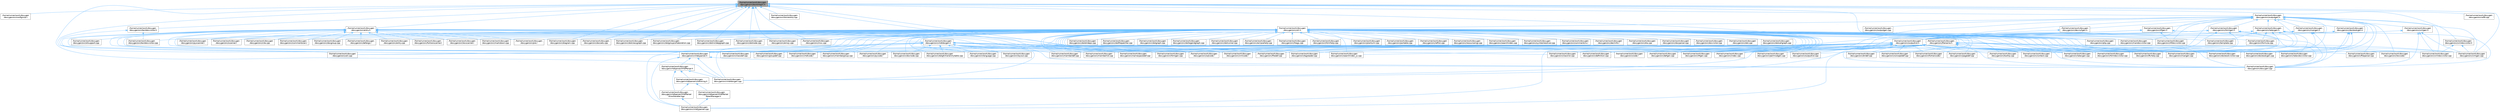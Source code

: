 digraph "/home/runner/work/doxygen/doxygen/src/textstream.h"
{
 // INTERACTIVE_SVG=YES
 // LATEX_PDF_SIZE
  bgcolor="transparent";
  edge [fontname=Helvetica,fontsize=10,labelfontname=Helvetica,labelfontsize=10];
  node [fontname=Helvetica,fontsize=10,shape=box,height=0.2,width=0.4];
  Node1 [label="/home/runner/work/doxygen\l/doxygen/src/textstream.h",height=0.2,width=0.4,color="gray40", fillcolor="grey60", style="filled", fontcolor="black",tooltip=" "];
  Node1 -> Node2 [dir="back",color="steelblue1",style="solid"];
  Node2 [label="/home/runner/work/doxygen\l/doxygen/src/configimpl.l",height=0.2,width=0.4,color="grey40", fillcolor="white", style="filled",URL="$d9/de3/configimpl_8l.html",tooltip=" "];
  Node1 -> Node3 [dir="back",color="steelblue1",style="solid"];
  Node3 [label="/home/runner/work/doxygen\l/doxygen/src/defgen.cpp",height=0.2,width=0.4,color="grey40", fillcolor="white", style="filled",URL="$d3/d17/defgen_8cpp.html",tooltip=" "];
  Node1 -> Node4 [dir="back",color="steelblue1",style="solid"];
  Node4 [label="/home/runner/work/doxygen\l/doxygen/src/diagram.cpp",height=0.2,width=0.4,color="grey40", fillcolor="white", style="filled",URL="$da/d0d/diagram_8cpp.html",tooltip=" "];
  Node1 -> Node5 [dir="back",color="steelblue1",style="solid"];
  Node5 [label="/home/runner/work/doxygen\l/doxygen/src/docsets.cpp",height=0.2,width=0.4,color="grey40", fillcolor="white", style="filled",URL="$d7/d8f/docsets_8cpp.html",tooltip=" "];
  Node1 -> Node6 [dir="back",color="steelblue1",style="solid"];
  Node6 [label="/home/runner/work/doxygen\l/doxygen/src/dotclassgraph.cpp",height=0.2,width=0.4,color="grey40", fillcolor="white", style="filled",URL="$d4/dcd/dotclassgraph_8cpp.html",tooltip=" "];
  Node1 -> Node7 [dir="back",color="steelblue1",style="solid"];
  Node7 [label="/home/runner/work/doxygen\l/doxygen/src/dotgroupcollaboration.cpp",height=0.2,width=0.4,color="grey40", fillcolor="white", style="filled",URL="$d1/d86/dotgroupcollaboration_8cpp.html",tooltip=" "];
  Node1 -> Node8 [dir="back",color="steelblue1",style="solid"];
  Node8 [label="/home/runner/work/doxygen\l/doxygen/src/dotincldepgraph.cpp",height=0.2,width=0.4,color="grey40", fillcolor="white", style="filled",URL="$da/d57/dotincldepgraph_8cpp.html",tooltip=" "];
  Node1 -> Node9 [dir="back",color="steelblue1",style="solid"];
  Node9 [label="/home/runner/work/doxygen\l/doxygen/src/dotnode.cpp",height=0.2,width=0.4,color="grey40", fillcolor="white", style="filled",URL="$df/d58/dotnode_8cpp.html",tooltip=" "];
  Node1 -> Node10 [dir="back",color="steelblue1",style="solid"];
  Node10 [label="/home/runner/work/doxygen\l/doxygen/src/emoji.cpp",height=0.2,width=0.4,color="grey40", fillcolor="white", style="filled",URL="$d2/d38/emoji_8cpp.html",tooltip=" "];
  Node1 -> Node11 [dir="back",color="steelblue1",style="solid"];
  Node11 [label="/home/runner/work/doxygen\l/doxygen/src/entry.h",height=0.2,width=0.4,color="grey40", fillcolor="white", style="filled",URL="$d1/dc6/entry_8h.html",tooltip=" "];
  Node11 -> Node12 [dir="back",color="steelblue1",style="solid"];
  Node12 [label="/home/runner/work/doxygen\l/doxygen/src/cite.cpp",height=0.2,width=0.4,color="grey40", fillcolor="white", style="filled",URL="$d5/d0b/cite_8cpp.html",tooltip=" "];
  Node11 -> Node13 [dir="back",color="steelblue1",style="solid"];
  Node13 [label="/home/runner/work/doxygen\l/doxygen/src/classdef.cpp",height=0.2,width=0.4,color="grey40", fillcolor="white", style="filled",URL="$de/d89/classdef_8cpp.html",tooltip=" "];
  Node11 -> Node14 [dir="back",color="steelblue1",style="solid"];
  Node14 [label="/home/runner/work/doxygen\l/doxygen/src/code.l",height=0.2,width=0.4,color="grey40", fillcolor="white", style="filled",URL="$da/d1f/code_8l.html",tooltip=" "];
  Node11 -> Node15 [dir="back",color="steelblue1",style="solid"];
  Node15 [label="/home/runner/work/doxygen\l/doxygen/src/commentscan.l",height=0.2,width=0.4,color="grey40", fillcolor="white", style="filled",URL="$d7/d5f/commentscan_8l.html",tooltip=" "];
  Node11 -> Node16 [dir="back",color="steelblue1",style="solid"];
  Node16 [label="/home/runner/work/doxygen\l/doxygen/src/defargs.l",height=0.2,width=0.4,color="grey40", fillcolor="white", style="filled",URL="$de/df3/defargs_8l.html",tooltip=" "];
  Node11 -> Node17 [dir="back",color="steelblue1",style="solid"];
  Node17 [label="/home/runner/work/doxygen\l/doxygen/src/docgroup.cpp",height=0.2,width=0.4,color="grey40", fillcolor="white", style="filled",URL="$d3/d36/docgroup_8cpp.html",tooltip=" "];
  Node11 -> Node18 [dir="back",color="steelblue1",style="solid"];
  Node18 [label="/home/runner/work/doxygen\l/doxygen/src/doxygen.cpp",height=0.2,width=0.4,color="grey40", fillcolor="white", style="filled",URL="$dc/d98/doxygen_8cpp.html",tooltip=" "];
  Node11 -> Node19 [dir="back",color="steelblue1",style="solid"];
  Node19 [label="/home/runner/work/doxygen\l/doxygen/src/entry.cpp",height=0.2,width=0.4,color="grey40", fillcolor="white", style="filled",URL="$d2/dd2/entry_8cpp.html",tooltip=" "];
  Node11 -> Node20 [dir="back",color="steelblue1",style="solid"];
  Node20 [label="/home/runner/work/doxygen\l/doxygen/src/filedef.cpp",height=0.2,width=0.4,color="grey40", fillcolor="white", style="filled",URL="$d6/ddc/filedef_8cpp.html",tooltip=" "];
  Node11 -> Node21 [dir="back",color="steelblue1",style="solid"];
  Node21 [label="/home/runner/work/doxygen\l/doxygen/src/fortranscanner.l",height=0.2,width=0.4,color="grey40", fillcolor="white", style="filled",URL="$dd/d00/fortranscanner_8l.html",tooltip=" "];
  Node11 -> Node22 [dir="back",color="steelblue1",style="solid"];
  Node22 [label="/home/runner/work/doxygen\l/doxygen/src/groupdef.cpp",height=0.2,width=0.4,color="grey40", fillcolor="white", style="filled",URL="$d6/d42/groupdef_8cpp.html",tooltip=" "];
  Node11 -> Node23 [dir="back",color="steelblue1",style="solid"];
  Node23 [label="/home/runner/work/doxygen\l/doxygen/src/lexscanner.l",height=0.2,width=0.4,color="grey40", fillcolor="white", style="filled",URL="$d4/d7d/lexscanner_8l.html",tooltip=" "];
  Node11 -> Node24 [dir="back",color="steelblue1",style="solid"];
  Node24 [label="/home/runner/work/doxygen\l/doxygen/src/markdown.cpp",height=0.2,width=0.4,color="grey40", fillcolor="white", style="filled",URL="$de/d04/markdown_8cpp.html",tooltip=" "];
  Node11 -> Node25 [dir="back",color="steelblue1",style="solid"];
  Node25 [label="/home/runner/work/doxygen\l/doxygen/src/membergroup.cpp",height=0.2,width=0.4,color="grey40", fillcolor="white", style="filled",URL="$d6/d18/membergroup_8cpp.html",tooltip=" "];
  Node11 -> Node26 [dir="back",color="steelblue1",style="solid"];
  Node26 [label="/home/runner/work/doxygen\l/doxygen/src/pre.l",height=0.2,width=0.4,color="grey40", fillcolor="white", style="filled",URL="$d0/da7/pre_8l.html",tooltip=" "];
  Node11 -> Node27 [dir="back",color="steelblue1",style="solid"];
  Node27 [label="/home/runner/work/doxygen\l/doxygen/src/pycode.l",height=0.2,width=0.4,color="grey40", fillcolor="white", style="filled",URL="$d3/ded/pycode_8l.html",tooltip=" "];
  Node11 -> Node28 [dir="back",color="steelblue1",style="solid"];
  Node28 [label="/home/runner/work/doxygen\l/doxygen/src/pyscanner.l",height=0.2,width=0.4,color="grey40", fillcolor="white", style="filled",URL="$de/d2b/pyscanner_8l.html",tooltip=" "];
  Node11 -> Node29 [dir="back",color="steelblue1",style="solid"];
  Node29 [label="/home/runner/work/doxygen\l/doxygen/src/scanner.l",height=0.2,width=0.4,color="grey40", fillcolor="white", style="filled",URL="$da/d11/scanner_8l.html",tooltip=" "];
  Node11 -> Node30 [dir="back",color="steelblue1",style="solid"];
  Node30 [label="/home/runner/work/doxygen\l/doxygen/src/sqlcode.l",height=0.2,width=0.4,color="grey40", fillcolor="white", style="filled",URL="$d2/dda/sqlcode_8l.html",tooltip=" "];
  Node11 -> Node31 [dir="back",color="steelblue1",style="solid"];
  Node31 [label="/home/runner/work/doxygen\l/doxygen/src/stlsupport.cpp",height=0.2,width=0.4,color="grey40", fillcolor="white", style="filled",URL="$d9/da1/stlsupport_8cpp.html",tooltip=" "];
  Node11 -> Node32 [dir="back",color="steelblue1",style="solid"];
  Node32 [label="/home/runner/work/doxygen\l/doxygen/src/tagreader.cpp",height=0.2,width=0.4,color="grey40", fillcolor="white", style="filled",URL="$d4/d7b/tagreader_8cpp.html",tooltip=" "];
  Node11 -> Node33 [dir="back",color="steelblue1",style="solid"];
  Node33 [label="/home/runner/work/doxygen\l/doxygen/src/util.cpp",height=0.2,width=0.4,color="grey40", fillcolor="white", style="filled",URL="$df/d2d/util_8cpp.html",tooltip=" "];
  Node11 -> Node34 [dir="back",color="steelblue1",style="solid"];
  Node34 [label="/home/runner/work/doxygen\l/doxygen/src/vhdlcode.l",height=0.2,width=0.4,color="grey40", fillcolor="white", style="filled",URL="$d5/d6a/vhdlcode_8l.html",tooltip=" "];
  Node11 -> Node35 [dir="back",color="steelblue1",style="solid"];
  Node35 [label="/home/runner/work/doxygen\l/doxygen/src/vhdldocgen.h",height=0.2,width=0.4,color="grey40", fillcolor="white", style="filled",URL="$dd/dec/vhdldocgen_8h.html",tooltip=" "];
  Node35 -> Node13 [dir="back",color="steelblue1",style="solid"];
  Node35 -> Node36 [dir="back",color="steelblue1",style="solid"];
  Node36 [label="/home/runner/work/doxygen\l/doxygen/src/classlist.cpp",height=0.2,width=0.4,color="grey40", fillcolor="white", style="filled",URL="$d6/d10/classlist_8cpp.html",tooltip=" "];
  Node35 -> Node37 [dir="back",color="steelblue1",style="solid"];
  Node37 [label="/home/runner/work/doxygen\l/doxygen/src/context.cpp",height=0.2,width=0.4,color="grey40", fillcolor="white", style="filled",URL="$db/d12/context_8cpp.html",tooltip=" "];
  Node35 -> Node38 [dir="back",color="steelblue1",style="solid"];
  Node38 [label="/home/runner/work/doxygen\l/doxygen/src/definition.cpp",height=0.2,width=0.4,color="grey40", fillcolor="white", style="filled",URL="$d3/dea/definition_8cpp.html",tooltip=" "];
  Node35 -> Node39 [dir="back",color="steelblue1",style="solid"];
  Node39 [label="/home/runner/work/doxygen\l/doxygen/src/docnode.cpp",height=0.2,width=0.4,color="grey40", fillcolor="white", style="filled",URL="$d0/d2b/docnode_8cpp.html",tooltip=" "];
  Node35 -> Node40 [dir="back",color="steelblue1",style="solid"];
  Node40 [label="/home/runner/work/doxygen\l/doxygen/src/dotgfxhierarchytable.cpp",height=0.2,width=0.4,color="grey40", fillcolor="white", style="filled",URL="$d4/d09/dotgfxhierarchytable_8cpp.html",tooltip=" "];
  Node35 -> Node18 [dir="back",color="steelblue1",style="solid"];
  Node35 -> Node20 [dir="back",color="steelblue1",style="solid"];
  Node35 -> Node22 [dir="back",color="steelblue1",style="solid"];
  Node35 -> Node41 [dir="back",color="steelblue1",style="solid"];
  Node41 [label="/home/runner/work/doxygen\l/doxygen/src/htmldocvisitor.cpp",height=0.2,width=0.4,color="grey40", fillcolor="white", style="filled",URL="$da/db0/htmldocvisitor_8cpp.html",tooltip=" "];
  Node35 -> Node42 [dir="back",color="steelblue1",style="solid"];
  Node42 [label="/home/runner/work/doxygen\l/doxygen/src/htmlgen.cpp",height=0.2,width=0.4,color="grey40", fillcolor="white", style="filled",URL="$d8/d6e/htmlgen_8cpp.html",tooltip=" "];
  Node35 -> Node43 [dir="back",color="steelblue1",style="solid"];
  Node43 [label="/home/runner/work/doxygen\l/doxygen/src/index.cpp",height=0.2,width=0.4,color="grey40", fillcolor="white", style="filled",URL="$db/d14/index_8cpp.html",tooltip="This file contains functions for the various index pages."];
  Node35 -> Node44 [dir="back",color="steelblue1",style="solid"];
  Node44 [label="/home/runner/work/doxygen\l/doxygen/src/language.cpp",height=0.2,width=0.4,color="grey40", fillcolor="white", style="filled",URL="$d2/d48/language_8cpp.html",tooltip=" "];
  Node35 -> Node45 [dir="back",color="steelblue1",style="solid"];
  Node45 [label="/home/runner/work/doxygen\l/doxygen/src/layout.cpp",height=0.2,width=0.4,color="grey40", fillcolor="white", style="filled",URL="$db/d16/layout_8cpp.html",tooltip=" "];
  Node35 -> Node46 [dir="back",color="steelblue1",style="solid"];
  Node46 [label="/home/runner/work/doxygen\l/doxygen/src/memberdef.cpp",height=0.2,width=0.4,color="grey40", fillcolor="white", style="filled",URL="$d0/d72/memberdef_8cpp.html",tooltip=" "];
  Node35 -> Node47 [dir="back",color="steelblue1",style="solid"];
  Node47 [label="/home/runner/work/doxygen\l/doxygen/src/memberlist.cpp",height=0.2,width=0.4,color="grey40", fillcolor="white", style="filled",URL="$d0/d14/memberlist_8cpp.html",tooltip=" "];
  Node35 -> Node48 [dir="back",color="steelblue1",style="solid"];
  Node48 [label="/home/runner/work/doxygen\l/doxygen/src/namespacedef.cpp",height=0.2,width=0.4,color="grey40", fillcolor="white", style="filled",URL="$d7/d1c/namespacedef_8cpp.html",tooltip=" "];
  Node35 -> Node49 [dir="back",color="steelblue1",style="solid"];
  Node49 [label="/home/runner/work/doxygen\l/doxygen/src/outputlist.cpp",height=0.2,width=0.4,color="grey40", fillcolor="white", style="filled",URL="$db/dd8/outputlist_8cpp.html",tooltip=" "];
  Node35 -> Node50 [dir="back",color="steelblue1",style="solid"];
  Node50 [label="/home/runner/work/doxygen\l/doxygen/src/rtfgen.cpp",height=0.2,width=0.4,color="grey40", fillcolor="white", style="filled",URL="$d0/d9c/rtfgen_8cpp.html",tooltip=" "];
  Node35 -> Node34 [dir="back",color="steelblue1",style="solid"];
  Node35 -> Node51 [dir="back",color="steelblue1",style="solid"];
  Node51 [label="/home/runner/work/doxygen\l/doxygen/src/vhdldocgen.cpp",height=0.2,width=0.4,color="grey40", fillcolor="white", style="filled",URL="$de/dea/vhdldocgen_8cpp.html",tooltip=" "];
  Node35 -> Node52 [dir="back",color="steelblue1",style="solid"];
  Node52 [label="/home/runner/work/doxygen\l/doxygen/src/vhdljjparser.cpp",height=0.2,width=0.4,color="grey40", fillcolor="white", style="filled",URL="$d1/d86/vhdljjparser_8cpp.html",tooltip=" "];
  Node35 -> Node53 [dir="back",color="steelblue1",style="solid"];
  Node53 [label="/home/runner/work/doxygen\l/doxygen/src/vhdljjparser.h",height=0.2,width=0.4,color="grey40", fillcolor="white", style="filled",URL="$d2/d55/vhdljjparser_8h.html",tooltip=" "];
  Node53 -> Node18 [dir="back",color="steelblue1",style="solid"];
  Node53 -> Node51 [dir="back",color="steelblue1",style="solid"];
  Node53 -> Node52 [dir="back",color="steelblue1",style="solid"];
  Node53 -> Node54 [dir="back",color="steelblue1",style="solid"];
  Node54 [label="/home/runner/work/doxygen\l/doxygen/vhdlparser/VhdlParser.h",height=0.2,width=0.4,color="grey40", fillcolor="white", style="filled",URL="$d5/df9/_vhdl_parser_8h.html",tooltip=" "];
  Node54 -> Node51 [dir="back",color="steelblue1",style="solid"];
  Node54 -> Node55 [dir="back",color="steelblue1",style="solid"];
  Node55 [label="/home/runner/work/doxygen\l/doxygen/vhdlparser/VhdlParser\lErrorHandler.hpp",height=0.2,width=0.4,color="grey40", fillcolor="white", style="filled",URL="$d2/dc3/_vhdl_parser_error_handler_8hpp.html",tooltip=" "];
  Node55 -> Node52 [dir="back",color="steelblue1",style="solid"];
  Node54 -> Node56 [dir="back",color="steelblue1",style="solid"];
  Node56 [label="/home/runner/work/doxygen\l/doxygen/vhdlparser/vhdlstring.h",height=0.2,width=0.4,color="grey40", fillcolor="white", style="filled",URL="$d9/d48/vhdlstring_8h.html",tooltip=" "];
  Node56 -> Node55 [dir="back",color="steelblue1",style="solid"];
  Node56 -> Node57 [dir="back",color="steelblue1",style="solid"];
  Node57 [label="/home/runner/work/doxygen\l/doxygen/vhdlparser/VhdlParser\lTokenManager.h",height=0.2,width=0.4,color="grey40", fillcolor="white", style="filled",URL="$d7/dad/_vhdl_parser_token_manager_8h.html",tooltip=" "];
  Node57 -> Node52 [dir="back",color="steelblue1",style="solid"];
  Node11 -> Node53 [dir="back",color="steelblue1",style="solid"];
  Node11 -> Node58 [dir="back",color="steelblue1",style="solid"];
  Node58 [label="/home/runner/work/doxygen\l/doxygen/src/xmlcode.l",height=0.2,width=0.4,color="grey40", fillcolor="white", style="filled",URL="$dc/dc1/xmlcode_8l.html",tooltip=" "];
  Node1 -> Node59 [dir="back",color="steelblue1",style="solid"];
  Node59 [label="/home/runner/work/doxygen\l/doxygen/src/htmlentity.cpp",height=0.2,width=0.4,color="grey40", fillcolor="white", style="filled",URL="$d2/db2/htmlentity_8cpp.html",tooltip=" "];
  Node1 -> Node42 [dir="back",color="steelblue1",style="solid"];
  Node1 -> Node60 [dir="back",color="steelblue1",style="solid"];
  Node60 [label="/home/runner/work/doxygen\l/doxygen/src/msc.cpp",height=0.2,width=0.4,color="grey40", fillcolor="white", style="filled",URL="$db/d33/msc_8cpp.html",tooltip=" "];
  Node1 -> Node61 [dir="back",color="steelblue1",style="solid"];
  Node61 [label="/home/runner/work/doxygen\l/doxygen/src/outputgen.h",height=0.2,width=0.4,color="grey40", fillcolor="white", style="filled",URL="$df/d06/outputgen_8h.html",tooltip=" "];
  Node61 -> Node3 [dir="back",color="steelblue1",style="solid"];
  Node61 -> Node62 [dir="back",color="steelblue1",style="solid"];
  Node62 [label="/home/runner/work/doxygen\l/doxygen/src/devnullgen.h",height=0.2,width=0.4,color="grey40", fillcolor="white", style="filled",URL="$d8/de5/devnullgen_8h.html",tooltip=" "];
  Node62 -> Node63 [dir="back",color="steelblue1",style="solid"];
  Node63 [label="/home/runner/work/doxygen\l/doxygen/src/outputlist.h",height=0.2,width=0.4,color="grey40", fillcolor="white", style="filled",URL="$d2/db9/outputlist_8h.html",tooltip=" "];
  Node63 -> Node13 [dir="back",color="steelblue1",style="solid"];
  Node63 -> Node36 [dir="back",color="steelblue1",style="solid"];
  Node63 -> Node14 [dir="back",color="steelblue1",style="solid"];
  Node63 -> Node64 [dir="back",color="steelblue1",style="solid"];
  Node64 [label="/home/runner/work/doxygen\l/doxygen/src/conceptdef.cpp",height=0.2,width=0.4,color="grey40", fillcolor="white", style="filled",URL="$d8/d0a/conceptdef_8cpp.html",tooltip=" "];
  Node63 -> Node37 [dir="back",color="steelblue1",style="solid"];
  Node63 -> Node38 [dir="back",color="steelblue1",style="solid"];
  Node63 -> Node65 [dir="back",color="steelblue1",style="solid"];
  Node65 [label="/home/runner/work/doxygen\l/doxygen/src/dirdef.cpp",height=0.2,width=0.4,color="grey40", fillcolor="white", style="filled",URL="$d8/d52/dirdef_8cpp.html",tooltip=" "];
  Node63 -> Node66 [dir="back",color="steelblue1",style="solid"];
  Node66 [label="/home/runner/work/doxygen\l/doxygen/src/docbookgen.cpp",height=0.2,width=0.4,color="grey40", fillcolor="white", style="filled",URL="$d8/d29/docbookgen_8cpp.html",tooltip=" "];
  Node63 -> Node18 [dir="back",color="steelblue1",style="solid"];
  Node63 -> Node20 [dir="back",color="steelblue1",style="solid"];
  Node63 -> Node67 [dir="back",color="steelblue1",style="solid"];
  Node67 [label="/home/runner/work/doxygen\l/doxygen/src/fileparser.cpp",height=0.2,width=0.4,color="grey40", fillcolor="white", style="filled",URL="$d9/d74/fileparser_8cpp.html",tooltip=" "];
  Node63 -> Node68 [dir="back",color="steelblue1",style="solid"];
  Node68 [label="/home/runner/work/doxygen\l/doxygen/src/fortrancode.l",height=0.2,width=0.4,color="grey40", fillcolor="white", style="filled",URL="$d9/d5b/fortrancode_8l.html",tooltip=" "];
  Node63 -> Node69 [dir="back",color="steelblue1",style="solid"];
  Node69 [label="/home/runner/work/doxygen\l/doxygen/src/ftvhelp.cpp",height=0.2,width=0.4,color="grey40", fillcolor="white", style="filled",URL="$db/d41/ftvhelp_8cpp.html",tooltip=" "];
  Node63 -> Node22 [dir="back",color="steelblue1",style="solid"];
  Node63 -> Node41 [dir="back",color="steelblue1",style="solid"];
  Node63 -> Node42 [dir="back",color="steelblue1",style="solid"];
  Node63 -> Node43 [dir="back",color="steelblue1",style="solid"];
  Node63 -> Node70 [dir="back",color="steelblue1",style="solid"];
  Node70 [label="/home/runner/work/doxygen\l/doxygen/src/latexdocvisitor.cpp",height=0.2,width=0.4,color="grey40", fillcolor="white", style="filled",URL="$d1/d4e/latexdocvisitor_8cpp.html",tooltip=" "];
  Node63 -> Node71 [dir="back",color="steelblue1",style="solid"];
  Node71 [label="/home/runner/work/doxygen\l/doxygen/src/latexgen.cpp",height=0.2,width=0.4,color="grey40", fillcolor="white", style="filled",URL="$d4/d42/latexgen_8cpp.html",tooltip=" "];
  Node63 -> Node72 [dir="back",color="steelblue1",style="solid"];
  Node72 [label="/home/runner/work/doxygen\l/doxygen/src/lexcode.l",height=0.2,width=0.4,color="grey40", fillcolor="white", style="filled",URL="$d0/d7e/lexcode_8l.html",tooltip=" "];
  Node63 -> Node73 [dir="back",color="steelblue1",style="solid"];
  Node73 [label="/home/runner/work/doxygen\l/doxygen/src/mangen.cpp",height=0.2,width=0.4,color="grey40", fillcolor="white", style="filled",URL="$d7/de7/mangen_8cpp.html",tooltip=" "];
  Node63 -> Node46 [dir="back",color="steelblue1",style="solid"];
  Node63 -> Node25 [dir="back",color="steelblue1",style="solid"];
  Node63 -> Node47 [dir="back",color="steelblue1",style="solid"];
  Node63 -> Node48 [dir="back",color="steelblue1",style="solid"];
  Node63 -> Node49 [dir="back",color="steelblue1",style="solid"];
  Node63 -> Node74 [dir="back",color="steelblue1",style="solid"];
  Node74 [label="/home/runner/work/doxygen\l/doxygen/src/pagedef.cpp",height=0.2,width=0.4,color="grey40", fillcolor="white", style="filled",URL="$d9/db4/pagedef_8cpp.html",tooltip=" "];
  Node63 -> Node27 [dir="back",color="steelblue1",style="solid"];
  Node63 -> Node50 [dir="back",color="steelblue1",style="solid"];
  Node63 -> Node30 [dir="back",color="steelblue1",style="solid"];
  Node63 -> Node75 [dir="back",color="steelblue1",style="solid"];
  Node75 [label="/home/runner/work/doxygen\l/doxygen/src/tooltip.cpp",height=0.2,width=0.4,color="grey40", fillcolor="white", style="filled",URL="$d7/d56/tooltip_8cpp.html",tooltip=" "];
  Node63 -> Node33 [dir="back",color="steelblue1",style="solid"];
  Node63 -> Node34 [dir="back",color="steelblue1",style="solid"];
  Node63 -> Node51 [dir="back",color="steelblue1",style="solid"];
  Node63 -> Node52 [dir="back",color="steelblue1",style="solid"];
  Node63 -> Node58 [dir="back",color="steelblue1",style="solid"];
  Node63 -> Node76 [dir="back",color="steelblue1",style="solid"];
  Node76 [label="/home/runner/work/doxygen\l/doxygen/src/xmlgen.cpp",height=0.2,width=0.4,color="grey40", fillcolor="white", style="filled",URL="$d0/dc3/xmlgen_8cpp.html",tooltip=" "];
  Node61 -> Node66 [dir="back",color="steelblue1",style="solid"];
  Node61 -> Node77 [dir="back",color="steelblue1",style="solid"];
  Node77 [label="/home/runner/work/doxygen\l/doxygen/src/docbookgen.h",height=0.2,width=0.4,color="grey40", fillcolor="white", style="filled",URL="$de/dea/docbookgen_8h.html",tooltip=" "];
  Node77 -> Node66 [dir="back",color="steelblue1",style="solid"];
  Node77 -> Node78 [dir="back",color="steelblue1",style="solid"];
  Node78 [label="/home/runner/work/doxygen\l/doxygen/src/docbookvisitor.cpp",height=0.2,width=0.4,color="grey40", fillcolor="white", style="filled",URL="$dc/d05/docbookvisitor_8cpp.html",tooltip=" "];
  Node77 -> Node18 [dir="back",color="steelblue1",style="solid"];
  Node77 -> Node63 [dir="back",color="steelblue1",style="solid"];
  Node61 -> Node78 [dir="back",color="steelblue1",style="solid"];
  Node61 -> Node67 [dir="back",color="steelblue1",style="solid"];
  Node61 -> Node41 [dir="back",color="steelblue1",style="solid"];
  Node61 -> Node79 [dir="back",color="steelblue1",style="solid"];
  Node79 [label="/home/runner/work/doxygen\l/doxygen/src/htmlgen.h",height=0.2,width=0.4,color="grey40", fillcolor="white", style="filled",URL="$d8/d56/htmlgen_8h.html",tooltip=" "];
  Node79 -> Node37 [dir="back",color="steelblue1",style="solid"];
  Node79 -> Node18 [dir="back",color="steelblue1",style="solid"];
  Node79 -> Node69 [dir="back",color="steelblue1",style="solid"];
  Node79 -> Node41 [dir="back",color="steelblue1",style="solid"];
  Node79 -> Node42 [dir="back",color="steelblue1",style="solid"];
  Node79 -> Node43 [dir="back",color="steelblue1",style="solid"];
  Node79 -> Node63 [dir="back",color="steelblue1",style="solid"];
  Node61 -> Node70 [dir="back",color="steelblue1",style="solid"];
  Node61 -> Node80 [dir="back",color="steelblue1",style="solid"];
  Node80 [label="/home/runner/work/doxygen\l/doxygen/src/latexgen.h",height=0.2,width=0.4,color="grey40", fillcolor="white", style="filled",URL="$d6/d9c/latexgen_8h.html",tooltip=" "];
  Node80 -> Node37 [dir="back",color="steelblue1",style="solid"];
  Node80 -> Node18 [dir="back",color="steelblue1",style="solid"];
  Node80 -> Node81 [dir="back",color="steelblue1",style="solid"];
  Node81 [label="/home/runner/work/doxygen\l/doxygen/src/formula.cpp",height=0.2,width=0.4,color="grey40", fillcolor="white", style="filled",URL="$d7/d5b/formula_8cpp.html",tooltip=" "];
  Node80 -> Node70 [dir="back",color="steelblue1",style="solid"];
  Node80 -> Node71 [dir="back",color="steelblue1",style="solid"];
  Node80 -> Node63 [dir="back",color="steelblue1",style="solid"];
  Node80 -> Node82 [dir="back",color="steelblue1",style="solid"];
  Node82 [label="/home/runner/work/doxygen\l/doxygen/src/template.cpp",height=0.2,width=0.4,color="grey40", fillcolor="white", style="filled",URL="$df/d54/template_8cpp.html",tooltip=" "];
  Node61 -> Node72 [dir="back",color="steelblue1",style="solid"];
  Node61 -> Node83 [dir="back",color="steelblue1",style="solid"];
  Node83 [label="/home/runner/work/doxygen\l/doxygen/src/mandocvisitor.cpp",height=0.2,width=0.4,color="grey40", fillcolor="white", style="filled",URL="$d8/dde/mandocvisitor_8cpp.html",tooltip=" "];
  Node61 -> Node84 [dir="back",color="steelblue1",style="solid"];
  Node84 [label="/home/runner/work/doxygen\l/doxygen/src/mangen.h",height=0.2,width=0.4,color="grey40", fillcolor="white", style="filled",URL="$da/dc0/mangen_8h.html",tooltip=" "];
  Node84 -> Node18 [dir="back",color="steelblue1",style="solid"];
  Node84 -> Node73 [dir="back",color="steelblue1",style="solid"];
  Node84 -> Node63 [dir="back",color="steelblue1",style="solid"];
  Node61 -> Node85 [dir="back",color="steelblue1",style="solid"];
  Node85 [label="/home/runner/work/doxygen\l/doxygen/src/outputgen.cpp",height=0.2,width=0.4,color="grey40", fillcolor="white", style="filled",URL="$d0/d17/outputgen_8cpp.html",tooltip=" "];
  Node61 -> Node49 [dir="back",color="steelblue1",style="solid"];
  Node61 -> Node63 [dir="back",color="steelblue1",style="solid"];
  Node61 -> Node86 [dir="back",color="steelblue1",style="solid"];
  Node86 [label="/home/runner/work/doxygen\l/doxygen/src/rtfdocvisitor.cpp",height=0.2,width=0.4,color="grey40", fillcolor="white", style="filled",URL="$de/d9a/rtfdocvisitor_8cpp.html",tooltip=" "];
  Node61 -> Node87 [dir="back",color="steelblue1",style="solid"];
  Node87 [label="/home/runner/work/doxygen\l/doxygen/src/rtfgen.h",height=0.2,width=0.4,color="grey40", fillcolor="white", style="filled",URL="$d4/daa/rtfgen_8h.html",tooltip=" "];
  Node87 -> Node18 [dir="back",color="steelblue1",style="solid"];
  Node87 -> Node63 [dir="back",color="steelblue1",style="solid"];
  Node87 -> Node86 [dir="back",color="steelblue1",style="solid"];
  Node87 -> Node50 [dir="back",color="steelblue1",style="solid"];
  Node61 -> Node88 [dir="back",color="steelblue1",style="solid"];
  Node88 [label="/home/runner/work/doxygen\l/doxygen/src/util.h",height=0.2,width=0.4,color="grey40", fillcolor="white", style="filled",URL="$d8/d3c/util_8h.html",tooltip="A bunch of utility functions."];
  Node88 -> Node12 [dir="back",color="steelblue1",style="solid"];
  Node88 -> Node13 [dir="back",color="steelblue1",style="solid"];
  Node88 -> Node36 [dir="back",color="steelblue1",style="solid"];
  Node88 -> Node14 [dir="back",color="steelblue1",style="solid"];
  Node88 -> Node89 [dir="back",color="steelblue1",style="solid"];
  Node89 [label="/home/runner/work/doxygen\l/doxygen/src/commentcnv.l",height=0.2,width=0.4,color="grey40", fillcolor="white", style="filled",URL="$d0/d47/commentcnv_8l.html",tooltip=" "];
  Node88 -> Node15 [dir="back",color="steelblue1",style="solid"];
  Node88 -> Node64 [dir="back",color="steelblue1",style="solid"];
  Node88 -> Node37 [dir="back",color="steelblue1",style="solid"];
  Node88 -> Node90 [dir="back",color="steelblue1",style="solid"];
  Node90 [label="/home/runner/work/doxygen\l/doxygen/src/declinfo.l",height=0.2,width=0.4,color="grey40", fillcolor="white", style="filled",URL="$d8/d0f/declinfo_8l.html",tooltip=" "];
  Node88 -> Node16 [dir="back",color="steelblue1",style="solid"];
  Node88 -> Node3 [dir="back",color="steelblue1",style="solid"];
  Node88 -> Node38 [dir="back",color="steelblue1",style="solid"];
  Node88 -> Node91 [dir="back",color="steelblue1",style="solid"];
  Node91 [label="/home/runner/work/doxygen\l/doxygen/src/dia.cpp",height=0.2,width=0.4,color="grey40", fillcolor="white", style="filled",URL="$d1/df5/dia_8cpp.html",tooltip=" "];
  Node88 -> Node4 [dir="back",color="steelblue1",style="solid"];
  Node88 -> Node65 [dir="back",color="steelblue1",style="solid"];
  Node88 -> Node66 [dir="back",color="steelblue1",style="solid"];
  Node88 -> Node78 [dir="back",color="steelblue1",style="solid"];
  Node88 -> Node17 [dir="back",color="steelblue1",style="solid"];
  Node88 -> Node39 [dir="back",color="steelblue1",style="solid"];
  Node88 -> Node92 [dir="back",color="steelblue1",style="solid"];
  Node92 [label="/home/runner/work/doxygen\l/doxygen/src/docparser.cpp",height=0.2,width=0.4,color="grey40", fillcolor="white", style="filled",URL="$da/d17/docparser_8cpp.html",tooltip=" "];
  Node88 -> Node5 [dir="back",color="steelblue1",style="solid"];
  Node88 -> Node93 [dir="back",color="steelblue1",style="solid"];
  Node93 [label="/home/runner/work/doxygen\l/doxygen/src/docvisitor.cpp",height=0.2,width=0.4,color="grey40", fillcolor="white", style="filled",URL="$da/d39/docvisitor_8cpp.html",tooltip=" "];
  Node88 -> Node94 [dir="back",color="steelblue1",style="solid"];
  Node94 [label="/home/runner/work/doxygen\l/doxygen/src/dot.cpp",height=0.2,width=0.4,color="grey40", fillcolor="white", style="filled",URL="$de/daa/dot_8cpp.html",tooltip=" "];
  Node88 -> Node95 [dir="back",color="steelblue1",style="solid"];
  Node95 [label="/home/runner/work/doxygen\l/doxygen/src/dotcallgraph.cpp",height=0.2,width=0.4,color="grey40", fillcolor="white", style="filled",URL="$d4/dd5/dotcallgraph_8cpp.html",tooltip=" "];
  Node88 -> Node6 [dir="back",color="steelblue1",style="solid"];
  Node88 -> Node96 [dir="back",color="steelblue1",style="solid"];
  Node96 [label="/home/runner/work/doxygen\l/doxygen/src/dotdirdeps.cpp",height=0.2,width=0.4,color="grey40", fillcolor="white", style="filled",URL="$da/d45/dotdirdeps_8cpp.html",tooltip=" "];
  Node88 -> Node97 [dir="back",color="steelblue1",style="solid"];
  Node97 [label="/home/runner/work/doxygen\l/doxygen/src/dotfilepatcher.cpp",height=0.2,width=0.4,color="grey40", fillcolor="white", style="filled",URL="$d9/d92/dotfilepatcher_8cpp.html",tooltip=" "];
  Node88 -> Node40 [dir="back",color="steelblue1",style="solid"];
  Node88 -> Node98 [dir="back",color="steelblue1",style="solid"];
  Node98 [label="/home/runner/work/doxygen\l/doxygen/src/dotgraph.cpp",height=0.2,width=0.4,color="grey40", fillcolor="white", style="filled",URL="$de/d45/dotgraph_8cpp.html",tooltip=" "];
  Node88 -> Node7 [dir="back",color="steelblue1",style="solid"];
  Node88 -> Node8 [dir="back",color="steelblue1",style="solid"];
  Node88 -> Node99 [dir="back",color="steelblue1",style="solid"];
  Node99 [label="/home/runner/work/doxygen\l/doxygen/src/dotlegendgraph.cpp",height=0.2,width=0.4,color="grey40", fillcolor="white", style="filled",URL="$d4/d33/dotlegendgraph_8cpp.html",tooltip=" "];
  Node88 -> Node9 [dir="back",color="steelblue1",style="solid"];
  Node88 -> Node100 [dir="back",color="steelblue1",style="solid"];
  Node100 [label="/home/runner/work/doxygen\l/doxygen/src/dotrunner.cpp",height=0.2,width=0.4,color="grey40", fillcolor="white", style="filled",URL="$d1/dfe/dotrunner_8cpp.html",tooltip=" "];
  Node88 -> Node18 [dir="back",color="steelblue1",style="solid"];
  Node88 -> Node101 [dir="back",color="steelblue1",style="solid"];
  Node101 [label="/home/runner/work/doxygen\l/doxygen/src/eclipsehelp.cpp",height=0.2,width=0.4,color="grey40", fillcolor="white", style="filled",URL="$d8/d56/eclipsehelp_8cpp.html",tooltip=" "];
  Node88 -> Node10 [dir="back",color="steelblue1",style="solid"];
  Node88 -> Node19 [dir="back",color="steelblue1",style="solid"];
  Node88 -> Node20 [dir="back",color="steelblue1",style="solid"];
  Node88 -> Node102 [dir="back",color="steelblue1",style="solid"];
  Node102 [label="/home/runner/work/doxygen\l/doxygen/src/filename.h",height=0.2,width=0.4,color="grey40", fillcolor="white", style="filled",URL="$dc/dd6/filename_8h.html",tooltip=" "];
  Node102 -> Node14 [dir="back",color="steelblue1",style="solid"];
  Node102 -> Node37 [dir="back",color="steelblue1",style="solid"];
  Node102 -> Node3 [dir="back",color="steelblue1",style="solid"];
  Node102 -> Node65 [dir="back",color="steelblue1",style="solid"];
  Node102 -> Node66 [dir="back",color="steelblue1",style="solid"];
  Node102 -> Node78 [dir="back",color="steelblue1",style="solid"];
  Node102 -> Node18 [dir="back",color="steelblue1",style="solid"];
  Node102 -> Node20 [dir="back",color="steelblue1",style="solid"];
  Node102 -> Node43 [dir="back",color="steelblue1",style="solid"];
  Node102 -> Node71 [dir="back",color="steelblue1",style="solid"];
  Node102 -> Node103 [dir="back",color="steelblue1",style="solid"];
  Node103 [label="/home/runner/work/doxygen\l/doxygen/src/perlmodgen.cpp",height=0.2,width=0.4,color="grey40", fillcolor="white", style="filled",URL="$de/dd0/perlmodgen_8cpp.html",tooltip=" "];
  Node102 -> Node50 [dir="back",color="steelblue1",style="solid"];
  Node102 -> Node104 [dir="back",color="steelblue1",style="solid"];
  Node104 [label="/home/runner/work/doxygen\l/doxygen/src/searchindex_js.cpp",height=0.2,width=0.4,color="grey40", fillcolor="white", style="filled",URL="$d9/d2f/searchindex__js_8cpp.html",tooltip=" "];
  Node102 -> Node32 [dir="back",color="steelblue1",style="solid"];
  Node102 -> Node33 [dir="back",color="steelblue1",style="solid"];
  Node102 -> Node51 [dir="back",color="steelblue1",style="solid"];
  Node102 -> Node105 [dir="back",color="steelblue1",style="solid"];
  Node105 [label="/home/runner/work/doxygen\l/doxygen/src/xmldocvisitor.cpp",height=0.2,width=0.4,color="grey40", fillcolor="white", style="filled",URL="$dd/db6/xmldocvisitor_8cpp.html",tooltip=" "];
  Node102 -> Node76 [dir="back",color="steelblue1",style="solid"];
  Node88 -> Node81 [dir="back",color="steelblue1",style="solid"];
  Node88 -> Node68 [dir="back",color="steelblue1",style="solid"];
  Node88 -> Node21 [dir="back",color="steelblue1",style="solid"];
  Node88 -> Node69 [dir="back",color="steelblue1",style="solid"];
  Node88 -> Node22 [dir="back",color="steelblue1",style="solid"];
  Node88 -> Node106 [dir="back",color="steelblue1",style="solid"];
  Node106 [label="/home/runner/work/doxygen\l/doxygen/src/htags.cpp",height=0.2,width=0.4,color="grey40", fillcolor="white", style="filled",URL="$d9/db7/htags_8cpp.html",tooltip=" "];
  Node88 -> Node41 [dir="back",color="steelblue1",style="solid"];
  Node88 -> Node42 [dir="back",color="steelblue1",style="solid"];
  Node88 -> Node107 [dir="back",color="steelblue1",style="solid"];
  Node107 [label="/home/runner/work/doxygen\l/doxygen/src/htmlhelp.cpp",height=0.2,width=0.4,color="grey40", fillcolor="white", style="filled",URL="$d3/d4b/htmlhelp_8cpp.html",tooltip=" "];
  Node88 -> Node43 [dir="back",color="steelblue1",style="solid"];
  Node88 -> Node44 [dir="back",color="steelblue1",style="solid"];
  Node88 -> Node70 [dir="back",color="steelblue1",style="solid"];
  Node88 -> Node71 [dir="back",color="steelblue1",style="solid"];
  Node88 -> Node45 [dir="back",color="steelblue1",style="solid"];
  Node88 -> Node23 [dir="back",color="steelblue1",style="solid"];
  Node88 -> Node83 [dir="back",color="steelblue1",style="solid"];
  Node88 -> Node73 [dir="back",color="steelblue1",style="solid"];
  Node88 -> Node24 [dir="back",color="steelblue1",style="solid"];
  Node88 -> Node46 [dir="back",color="steelblue1",style="solid"];
  Node88 -> Node25 [dir="back",color="steelblue1",style="solid"];
  Node88 -> Node47 [dir="back",color="steelblue1",style="solid"];
  Node88 -> Node60 [dir="back",color="steelblue1",style="solid"];
  Node88 -> Node48 [dir="back",color="steelblue1",style="solid"];
  Node88 -> Node74 [dir="back",color="steelblue1",style="solid"];
  Node88 -> Node103 [dir="back",color="steelblue1",style="solid"];
  Node88 -> Node108 [dir="back",color="steelblue1",style="solid"];
  Node108 [label="/home/runner/work/doxygen\l/doxygen/src/plantuml.cpp",height=0.2,width=0.4,color="grey40", fillcolor="white", style="filled",URL="$d7/d5b/plantuml_8cpp.html",tooltip=" "];
  Node88 -> Node109 [dir="back",color="steelblue1",style="solid"];
  Node109 [label="/home/runner/work/doxygen\l/doxygen/src/portable.cpp",height=0.2,width=0.4,color="grey40", fillcolor="white", style="filled",URL="$d0/d1c/portable_8cpp.html",tooltip=" "];
  Node88 -> Node26 [dir="back",color="steelblue1",style="solid"];
  Node88 -> Node27 [dir="back",color="steelblue1",style="solid"];
  Node88 -> Node28 [dir="back",color="steelblue1",style="solid"];
  Node88 -> Node110 [dir="back",color="steelblue1",style="solid"];
  Node110 [label="/home/runner/work/doxygen\l/doxygen/src/qhp.cpp",height=0.2,width=0.4,color="grey40", fillcolor="white", style="filled",URL="$d9/d45/qhp_8cpp.html",tooltip=" "];
  Node88 -> Node111 [dir="back",color="steelblue1",style="solid"];
  Node111 [label="/home/runner/work/doxygen\l/doxygen/src/reflist.cpp",height=0.2,width=0.4,color="grey40", fillcolor="white", style="filled",URL="$d4/d09/reflist_8cpp.html",tooltip=" "];
  Node88 -> Node112 [dir="back",color="steelblue1",style="solid"];
  Node112 [label="/home/runner/work/doxygen\l/doxygen/src/resourcemgr.cpp",height=0.2,width=0.4,color="grey40", fillcolor="white", style="filled",URL="$d6/dde/resourcemgr_8cpp.html",tooltip=" "];
  Node88 -> Node86 [dir="back",color="steelblue1",style="solid"];
  Node88 -> Node50 [dir="back",color="steelblue1",style="solid"];
  Node88 -> Node29 [dir="back",color="steelblue1",style="solid"];
  Node88 -> Node113 [dir="back",color="steelblue1",style="solid"];
  Node113 [label="/home/runner/work/doxygen\l/doxygen/src/searchindex.cpp",height=0.2,width=0.4,color="grey40", fillcolor="white", style="filled",URL="$d7/d79/searchindex_8cpp.html",tooltip=" "];
  Node88 -> Node104 [dir="back",color="steelblue1",style="solid"];
  Node88 -> Node30 [dir="back",color="steelblue1",style="solid"];
  Node88 -> Node114 [dir="back",color="steelblue1",style="solid"];
  Node114 [label="/home/runner/work/doxygen\l/doxygen/src/symbolresolver.cpp",height=0.2,width=0.4,color="grey40", fillcolor="white", style="filled",URL="$d2/d99/symbolresolver_8cpp.html",tooltip=" "];
  Node88 -> Node32 [dir="back",color="steelblue1",style="solid"];
  Node88 -> Node82 [dir="back",color="steelblue1",style="solid"];
  Node88 -> Node115 [dir="back",color="steelblue1",style="solid"];
  Node115 [label="/home/runner/work/doxygen\l/doxygen/src/textdocvisitor.cpp",height=0.2,width=0.4,color="grey40", fillcolor="white", style="filled",URL="$d3/da6/textdocvisitor_8cpp.html",tooltip=" "];
  Node88 -> Node75 [dir="back",color="steelblue1",style="solid"];
  Node88 -> Node33 [dir="back",color="steelblue1",style="solid"];
  Node88 -> Node34 [dir="back",color="steelblue1",style="solid"];
  Node88 -> Node51 [dir="back",color="steelblue1",style="solid"];
  Node88 -> Node52 [dir="back",color="steelblue1",style="solid"];
  Node88 -> Node53 [dir="back",color="steelblue1",style="solid"];
  Node88 -> Node58 [dir="back",color="steelblue1",style="solid"];
  Node88 -> Node105 [dir="back",color="steelblue1",style="solid"];
  Node88 -> Node76 [dir="back",color="steelblue1",style="solid"];
  Node61 -> Node105 [dir="back",color="steelblue1",style="solid"];
  Node61 -> Node76 [dir="back",color="steelblue1",style="solid"];
  Node61 -> Node116 [dir="back",color="steelblue1",style="solid"];
  Node116 [label="/home/runner/work/doxygen\l/doxygen/src/xmlgen.h",height=0.2,width=0.4,color="grey40", fillcolor="white", style="filled",URL="$d9/d67/xmlgen_8h.html",tooltip=" "];
  Node116 -> Node18 [dir="back",color="steelblue1",style="solid"];
  Node116 -> Node63 [dir="back",color="steelblue1",style="solid"];
  Node116 -> Node105 [dir="back",color="steelblue1",style="solid"];
  Node116 -> Node76 [dir="back",color="steelblue1",style="solid"];
  Node1 -> Node110 [dir="back",color="steelblue1",style="solid"];
  Node1 -> Node104 [dir="back",color="steelblue1",style="solid"];
  Node1 -> Node117 [dir="back",color="steelblue1",style="solid"];
  Node117 [label="/home/runner/work/doxygen\l/doxygen/src/textdocvisitor.h",height=0.2,width=0.4,color="grey40", fillcolor="white", style="filled",URL="$dd/d66/textdocvisitor_8h.html",tooltip=" "];
  Node117 -> Node115 [dir="back",color="steelblue1",style="solid"];
  Node117 -> Node33 [dir="back",color="steelblue1",style="solid"];
  Node1 -> Node118 [dir="back",color="steelblue1",style="solid"];
  Node118 [label="/home/runner/work/doxygen\l/doxygen/src/utf8.cpp",height=0.2,width=0.4,color="grey40", fillcolor="white", style="filled",URL="$d2/db5/utf8_8cpp.html",tooltip=" "];
  Node1 -> Node33 [dir="back",color="steelblue1",style="solid"];
  Node1 -> Node51 [dir="back",color="steelblue1",style="solid"];
  Node1 -> Node119 [dir="back",color="steelblue1",style="solid"];
  Node119 [label="/home/runner/work/doxygen\l/doxygen/src/xmldocvisitor.h",height=0.2,width=0.4,color="grey40", fillcolor="white", style="filled",URL="$df/d2b/xmldocvisitor_8h.html",tooltip=" "];
  Node119 -> Node105 [dir="back",color="steelblue1",style="solid"];
  Node119 -> Node76 [dir="back",color="steelblue1",style="solid"];
  Node1 -> Node76 [dir="back",color="steelblue1",style="solid"];
}

